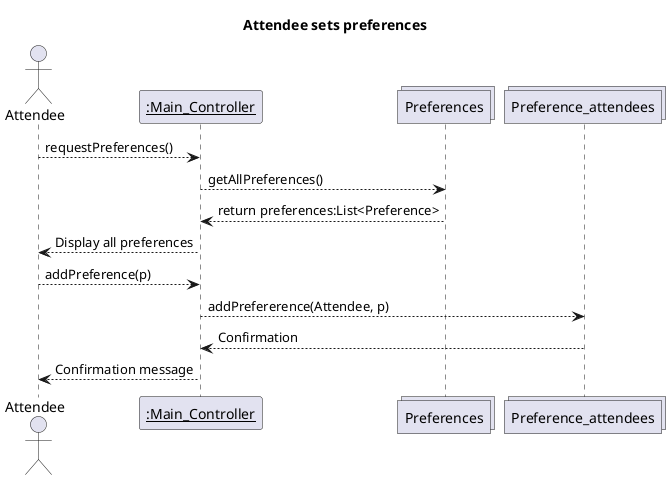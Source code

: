 @startuml 

title: Attendee sets preferences

 
actor "Attendee" as attendee

participant "__:Main_Controller__" as mainctrl 

collections "Preferences" as preferences

collections "Preference_attendees" as preferences_attendees

attendee --> mainctrl : requestPreferences()
mainctrl --> preferences : getAllPreferences()
preferences --> mainctrl : return preferences:List<Preference>
mainctrl --> attendee : Display all preferences
attendee --> mainctrl : addPreference(p)
mainctrl --> preferences_attendees : addPrefererence(Attendee, p)
preferences_attendees --> mainctrl : Confirmation
mainctrl --> attendee: Confirmation message



@enduml 